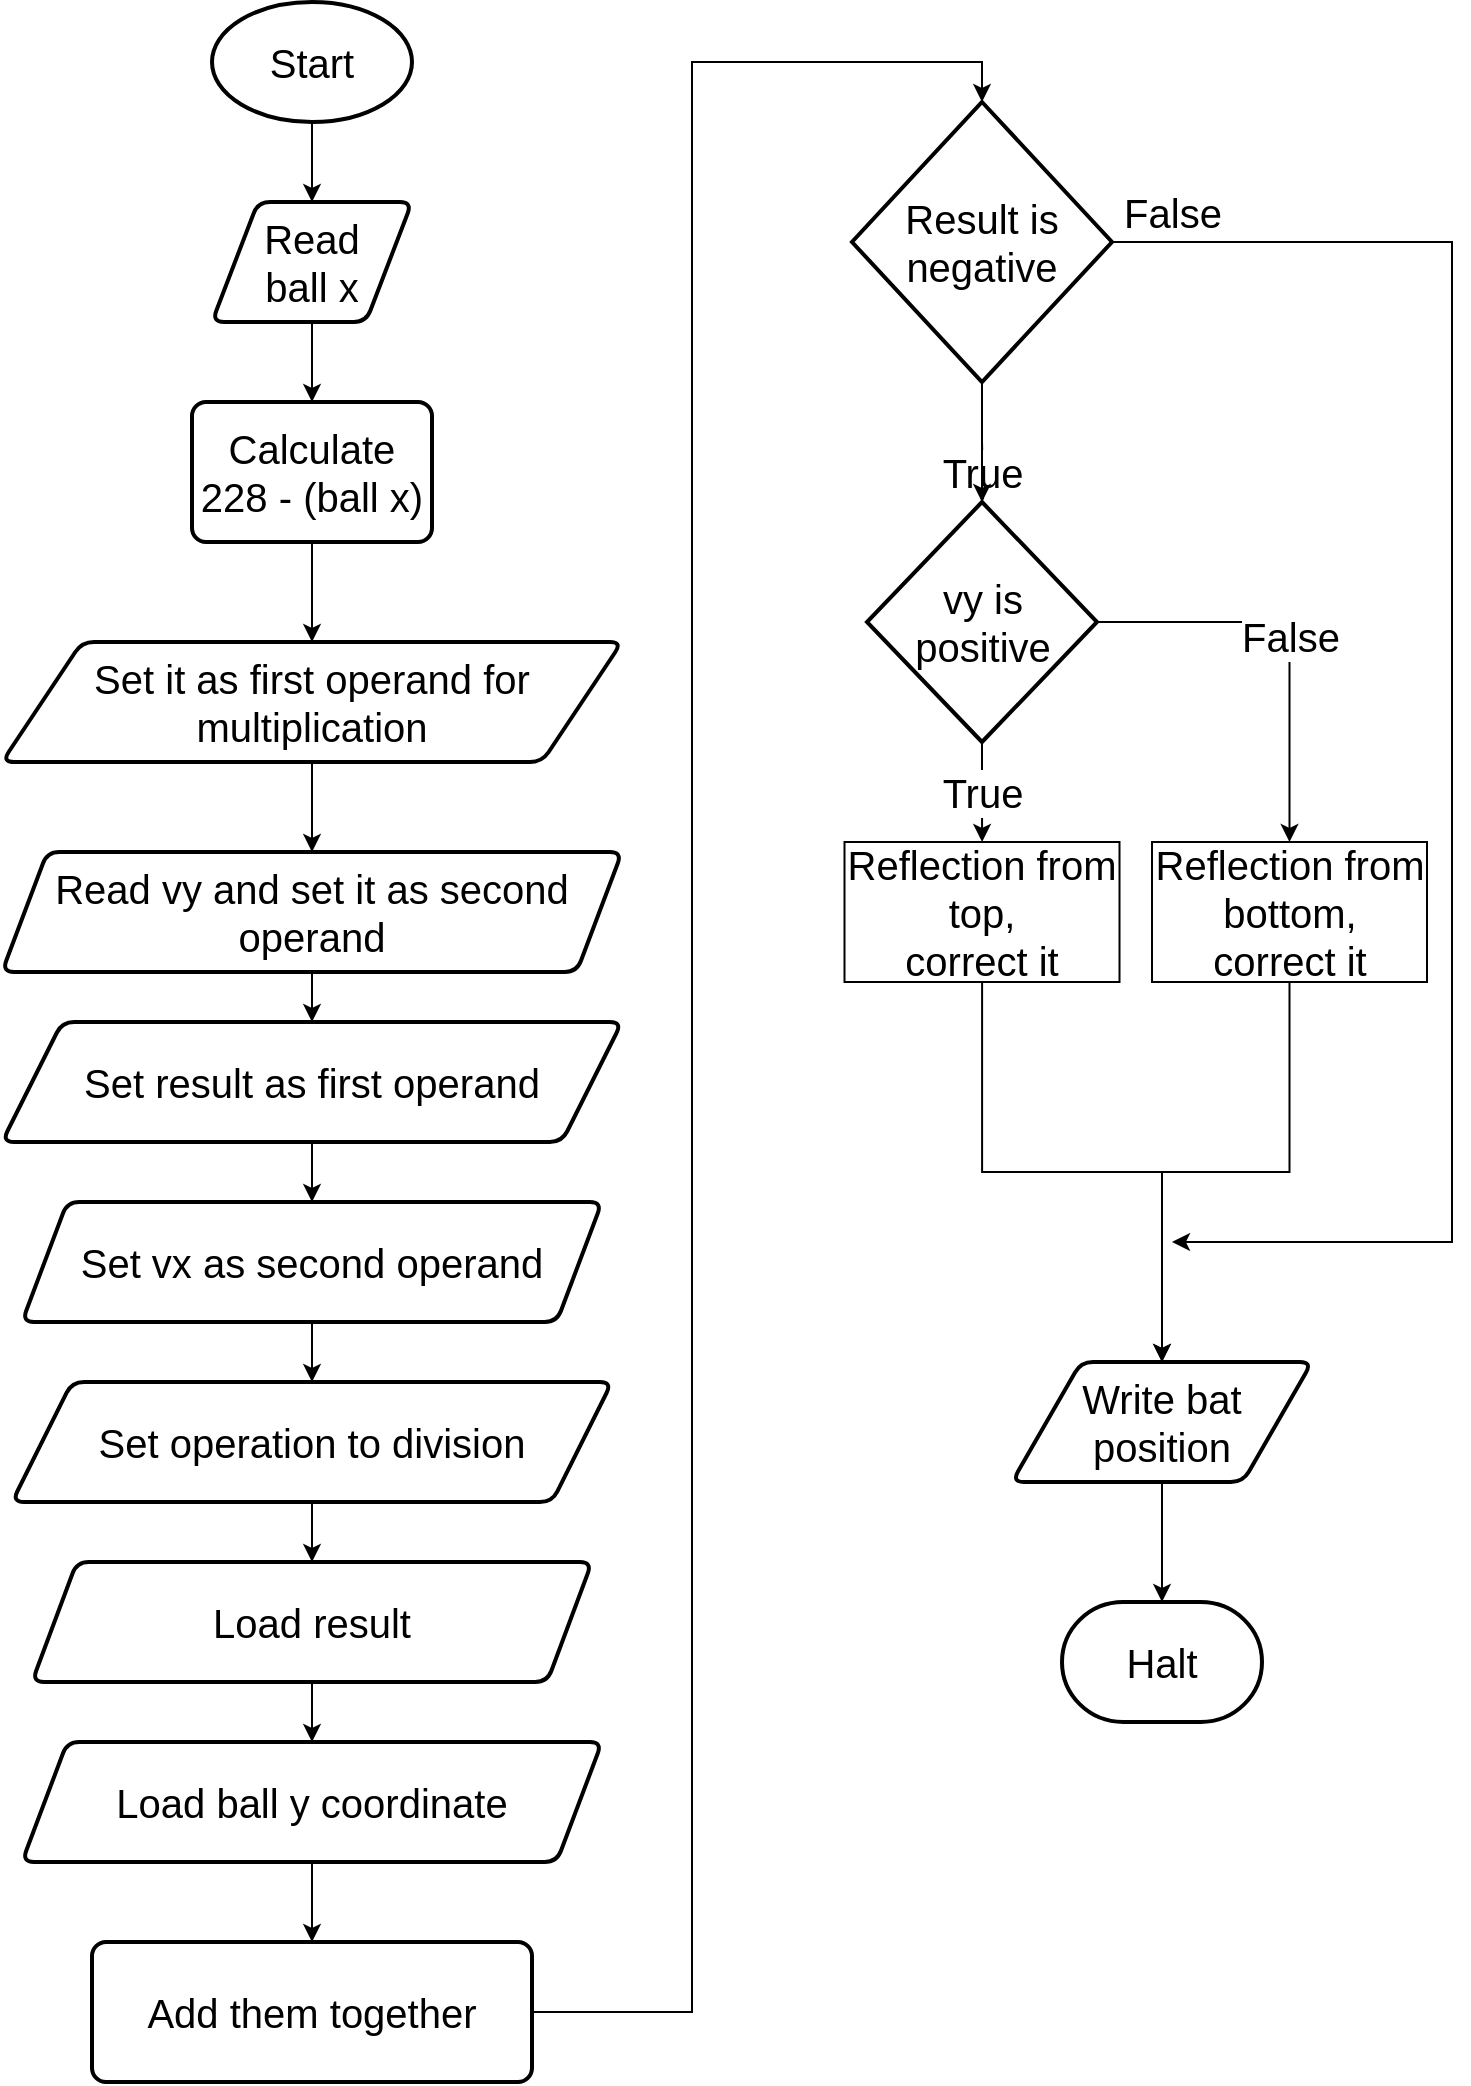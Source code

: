 <mxfile version="14.6.13" type="device"><diagram id="jWOkWpTsyGUgQyt_Cw0h" name="Page-1"><mxGraphModel dx="1422" dy="800" grid="1" gridSize="10" guides="1" tooltips="1" connect="1" arrows="1" fold="1" page="1" pageScale="1" pageWidth="850" pageHeight="1100" math="0" shadow="0"><root><mxCell id="0"/><mxCell id="1" parent="0"/><mxCell id="FrN3AkUbPKEe89WYiGyy-3" value="" style="edgeStyle=orthogonalEdgeStyle;rounded=0;orthogonalLoop=1;jettySize=auto;html=1;fontSize=20;" edge="1" parent="1" source="FrN3AkUbPKEe89WYiGyy-1" target="FrN3AkUbPKEe89WYiGyy-2"><mxGeometry relative="1" as="geometry"/></mxCell><mxCell id="FrN3AkUbPKEe89WYiGyy-1" value="Start" style="strokeWidth=2;html=1;shape=mxgraph.flowchart.start_1;whiteSpace=wrap;fontSize=20;" vertex="1" parent="1"><mxGeometry x="220" y="10" width="100" height="60" as="geometry"/></mxCell><mxCell id="FrN3AkUbPKEe89WYiGyy-7" value="" style="edgeStyle=orthogonalEdgeStyle;rounded=0;orthogonalLoop=1;jettySize=auto;html=1;fontSize=20;" edge="1" parent="1" source="FrN3AkUbPKEe89WYiGyy-2" target="FrN3AkUbPKEe89WYiGyy-4"><mxGeometry relative="1" as="geometry"/></mxCell><mxCell id="FrN3AkUbPKEe89WYiGyy-2" value="&lt;div&gt;Read&lt;/div&gt;&lt;div&gt;ball x&lt;br&gt;&lt;/div&gt;" style="shape=parallelogram;html=1;strokeWidth=2;perimeter=parallelogramPerimeter;whiteSpace=wrap;rounded=1;arcSize=12;size=0.23;fontSize=20;" vertex="1" parent="1"><mxGeometry x="220" y="110" width="100" height="60" as="geometry"/></mxCell><mxCell id="FrN3AkUbPKEe89WYiGyy-6" value="" style="edgeStyle=orthogonalEdgeStyle;rounded=0;orthogonalLoop=1;jettySize=auto;html=1;fontSize=20;" edge="1" parent="1" source="FrN3AkUbPKEe89WYiGyy-4" target="FrN3AkUbPKEe89WYiGyy-5"><mxGeometry relative="1" as="geometry"/></mxCell><mxCell id="FrN3AkUbPKEe89WYiGyy-4" value="&lt;div&gt;Calculate&lt;/div&gt;&lt;div&gt;228 - (ball x)&lt;br&gt;&lt;/div&gt;" style="rounded=1;whiteSpace=wrap;html=1;absoluteArcSize=1;arcSize=14;strokeWidth=2;fontSize=20;" vertex="1" parent="1"><mxGeometry x="210" y="210" width="120" height="70" as="geometry"/></mxCell><mxCell id="FrN3AkUbPKEe89WYiGyy-31" value="" style="edgeStyle=orthogonalEdgeStyle;rounded=0;orthogonalLoop=1;jettySize=auto;html=1;fontSize=20;" edge="1" parent="1" source="FrN3AkUbPKEe89WYiGyy-5" target="FrN3AkUbPKEe89WYiGyy-8"><mxGeometry relative="1" as="geometry"/></mxCell><mxCell id="FrN3AkUbPKEe89WYiGyy-5" value="Set it as first operand for multiplication" style="shape=parallelogram;html=1;strokeWidth=2;perimeter=parallelogramPerimeter;whiteSpace=wrap;rounded=1;arcSize=12;size=0.129;fontSize=20;" vertex="1" parent="1"><mxGeometry x="115" y="330" width="310" height="60" as="geometry"/></mxCell><mxCell id="FrN3AkUbPKEe89WYiGyy-33" style="edgeStyle=orthogonalEdgeStyle;rounded=0;orthogonalLoop=1;jettySize=auto;html=1;fontSize=20;" edge="1" parent="1" source="FrN3AkUbPKEe89WYiGyy-8" target="FrN3AkUbPKEe89WYiGyy-9"><mxGeometry relative="1" as="geometry"/></mxCell><mxCell id="FrN3AkUbPKEe89WYiGyy-8" value="Read vy and set it as second operand" style="shape=parallelogram;html=1;strokeWidth=2;perimeter=parallelogramPerimeter;whiteSpace=wrap;rounded=1;arcSize=12;size=0.073;fontSize=20;" vertex="1" parent="1"><mxGeometry x="115" y="435" width="310" height="60" as="geometry"/></mxCell><mxCell id="FrN3AkUbPKEe89WYiGyy-34" style="edgeStyle=orthogonalEdgeStyle;rounded=0;orthogonalLoop=1;jettySize=auto;html=1;entryX=0.5;entryY=0;entryDx=0;entryDy=0;fontSize=20;" edge="1" parent="1" source="FrN3AkUbPKEe89WYiGyy-9" target="FrN3AkUbPKEe89WYiGyy-10"><mxGeometry relative="1" as="geometry"/></mxCell><mxCell id="FrN3AkUbPKEe89WYiGyy-9" value="Set result as first operand" style="shape=parallelogram;html=1;strokeWidth=2;perimeter=parallelogramPerimeter;whiteSpace=wrap;rounded=1;arcSize=12;size=0.097;fontSize=20;" vertex="1" parent="1"><mxGeometry x="115" y="520" width="310" height="60" as="geometry"/></mxCell><mxCell id="FrN3AkUbPKEe89WYiGyy-35" style="edgeStyle=orthogonalEdgeStyle;rounded=0;orthogonalLoop=1;jettySize=auto;html=1;entryX=0.5;entryY=0;entryDx=0;entryDy=0;fontSize=20;" edge="1" parent="1" source="FrN3AkUbPKEe89WYiGyy-10" target="FrN3AkUbPKEe89WYiGyy-11"><mxGeometry relative="1" as="geometry"/></mxCell><mxCell id="FrN3AkUbPKEe89WYiGyy-10" value="Set vx as second operand" style="shape=parallelogram;html=1;strokeWidth=2;perimeter=parallelogramPerimeter;whiteSpace=wrap;rounded=1;arcSize=12;size=0.078;fontSize=20;" vertex="1" parent="1"><mxGeometry x="125" y="610" width="290" height="60" as="geometry"/></mxCell><mxCell id="FrN3AkUbPKEe89WYiGyy-36" style="edgeStyle=orthogonalEdgeStyle;rounded=0;orthogonalLoop=1;jettySize=auto;html=1;fontSize=20;" edge="1" parent="1" source="FrN3AkUbPKEe89WYiGyy-11" target="FrN3AkUbPKEe89WYiGyy-12"><mxGeometry relative="1" as="geometry"/></mxCell><mxCell id="FrN3AkUbPKEe89WYiGyy-11" value="Set operation to division" style="shape=parallelogram;html=1;strokeWidth=2;perimeter=parallelogramPerimeter;whiteSpace=wrap;rounded=1;arcSize=12;size=0.1;fontSize=20;" vertex="1" parent="1"><mxGeometry x="120" y="700" width="300" height="60" as="geometry"/></mxCell><mxCell id="FrN3AkUbPKEe89WYiGyy-37" style="edgeStyle=orthogonalEdgeStyle;rounded=0;orthogonalLoop=1;jettySize=auto;html=1;fontSize=20;" edge="1" parent="1" source="FrN3AkUbPKEe89WYiGyy-12" target="FrN3AkUbPKEe89WYiGyy-13"><mxGeometry relative="1" as="geometry"/></mxCell><mxCell id="FrN3AkUbPKEe89WYiGyy-12" value="Load result" style="shape=parallelogram;html=1;strokeWidth=2;perimeter=parallelogramPerimeter;whiteSpace=wrap;rounded=1;arcSize=12;size=0.08;fontSize=20;" vertex="1" parent="1"><mxGeometry x="130" y="790" width="280" height="60" as="geometry"/></mxCell><mxCell id="FrN3AkUbPKEe89WYiGyy-38" style="edgeStyle=orthogonalEdgeStyle;rounded=0;orthogonalLoop=1;jettySize=auto;html=1;entryX=0.5;entryY=0;entryDx=0;entryDy=0;fontSize=20;" edge="1" parent="1" source="FrN3AkUbPKEe89WYiGyy-13" target="FrN3AkUbPKEe89WYiGyy-14"><mxGeometry relative="1" as="geometry"/></mxCell><mxCell id="FrN3AkUbPKEe89WYiGyy-13" value="Load ball y coordinate" style="shape=parallelogram;html=1;strokeWidth=2;perimeter=parallelogramPerimeter;whiteSpace=wrap;rounded=1;arcSize=12;size=0.078;fontSize=20;" vertex="1" parent="1"><mxGeometry x="125" y="880" width="290" height="60" as="geometry"/></mxCell><mxCell id="FrN3AkUbPKEe89WYiGyy-16" style="edgeStyle=orthogonalEdgeStyle;rounded=0;orthogonalLoop=1;jettySize=auto;html=1;entryX=0.5;entryY=0;entryDx=0;entryDy=0;entryPerimeter=0;fontSize=20;" edge="1" parent="1" source="FrN3AkUbPKEe89WYiGyy-14" target="FrN3AkUbPKEe89WYiGyy-15"><mxGeometry relative="1" as="geometry"/></mxCell><mxCell id="FrN3AkUbPKEe89WYiGyy-14" value="Add them together" style="rounded=1;whiteSpace=wrap;html=1;absoluteArcSize=1;arcSize=14;strokeWidth=2;fontSize=20;" vertex="1" parent="1"><mxGeometry x="160" y="980" width="220" height="70" as="geometry"/></mxCell><mxCell id="FrN3AkUbPKEe89WYiGyy-20" value="True" style="edgeStyle=orthogonalEdgeStyle;rounded=0;orthogonalLoop=1;jettySize=auto;html=1;fontSize=20;" edge="1" parent="1" target="FrN3AkUbPKEe89WYiGyy-17"><mxGeometry relative="1" as="geometry"><mxPoint x="605" y="230" as="sourcePoint"/></mxGeometry></mxCell><mxCell id="FrN3AkUbPKEe89WYiGyy-28" style="edgeStyle=orthogonalEdgeStyle;rounded=0;orthogonalLoop=1;jettySize=auto;html=1;fontSize=20;" edge="1" parent="1" source="FrN3AkUbPKEe89WYiGyy-15"><mxGeometry relative="1" as="geometry"><mxPoint x="700" y="630" as="targetPoint"/><Array as="points"><mxPoint x="840" y="130"/></Array></mxGeometry></mxCell><mxCell id="FrN3AkUbPKEe89WYiGyy-30" style="edgeStyle=orthogonalEdgeStyle;rounded=0;orthogonalLoop=1;jettySize=auto;html=1;entryX=0.5;entryY=0;entryDx=0;entryDy=0;entryPerimeter=0;fontSize=20;" edge="1" parent="1" source="FrN3AkUbPKEe89WYiGyy-15" target="FrN3AkUbPKEe89WYiGyy-17"><mxGeometry relative="1" as="geometry"/></mxCell><mxCell id="FrN3AkUbPKEe89WYiGyy-15" value="Result is negative" style="strokeWidth=2;html=1;shape=mxgraph.flowchart.decision;whiteSpace=wrap;fontSize=20;" vertex="1" parent="1"><mxGeometry x="540" y="60" width="130" height="140" as="geometry"/></mxCell><mxCell id="FrN3AkUbPKEe89WYiGyy-19" value="True" style="edgeStyle=orthogonalEdgeStyle;rounded=0;orthogonalLoop=1;jettySize=auto;html=1;fontSize=20;" edge="1" parent="1" source="FrN3AkUbPKEe89WYiGyy-17" target="FrN3AkUbPKEe89WYiGyy-18"><mxGeometry relative="1" as="geometry"/></mxCell><mxCell id="FrN3AkUbPKEe89WYiGyy-23" value="False" style="edgeStyle=orthogonalEdgeStyle;rounded=0;orthogonalLoop=1;jettySize=auto;html=1;fontSize=20;" edge="1" parent="1" source="FrN3AkUbPKEe89WYiGyy-17" target="FrN3AkUbPKEe89WYiGyy-22"><mxGeometry relative="1" as="geometry"/></mxCell><mxCell id="FrN3AkUbPKEe89WYiGyy-17" value="&lt;div&gt;vy is&lt;/div&gt;&lt;div&gt; positive&lt;/div&gt;" style="strokeWidth=2;html=1;shape=mxgraph.flowchart.decision;whiteSpace=wrap;fontSize=20;" vertex="1" parent="1"><mxGeometry x="547.5" y="260" width="115" height="120" as="geometry"/></mxCell><mxCell id="FrN3AkUbPKEe89WYiGyy-25" style="edgeStyle=orthogonalEdgeStyle;rounded=0;orthogonalLoop=1;jettySize=auto;html=1;fontSize=20;" edge="1" parent="1" source="FrN3AkUbPKEe89WYiGyy-18" target="FrN3AkUbPKEe89WYiGyy-24"><mxGeometry relative="1" as="geometry"/></mxCell><mxCell id="FrN3AkUbPKEe89WYiGyy-18" value="&lt;div&gt;Reflection from top,&lt;/div&gt;&lt;div&gt;correct it&lt;br&gt;&lt;/div&gt;" style="rounded=0;whiteSpace=wrap;html=1;fontSize=20;" vertex="1" parent="1"><mxGeometry x="536.25" y="430" width="137.5" height="70" as="geometry"/></mxCell><mxCell id="FrN3AkUbPKEe89WYiGyy-26" style="edgeStyle=orthogonalEdgeStyle;rounded=0;orthogonalLoop=1;jettySize=auto;html=1;entryX=0.5;entryY=0;entryDx=0;entryDy=0;fontSize=20;" edge="1" parent="1" source="FrN3AkUbPKEe89WYiGyy-22" target="FrN3AkUbPKEe89WYiGyy-24"><mxGeometry relative="1" as="geometry"/></mxCell><mxCell id="FrN3AkUbPKEe89WYiGyy-22" value="&lt;div&gt;Reflection from bottom,&lt;/div&gt;&lt;div&gt;correct it&lt;br&gt;&lt;/div&gt;" style="rounded=0;whiteSpace=wrap;html=1;fontSize=20;" vertex="1" parent="1"><mxGeometry x="690" y="430" width="137.5" height="70" as="geometry"/></mxCell><mxCell id="FrN3AkUbPKEe89WYiGyy-40" style="edgeStyle=orthogonalEdgeStyle;rounded=0;orthogonalLoop=1;jettySize=auto;html=1;entryX=0.5;entryY=0;entryDx=0;entryDy=0;entryPerimeter=0;fontSize=20;" edge="1" parent="1" source="FrN3AkUbPKEe89WYiGyy-24" target="FrN3AkUbPKEe89WYiGyy-39"><mxGeometry relative="1" as="geometry"/></mxCell><mxCell id="FrN3AkUbPKEe89WYiGyy-24" value="Write bat position" style="shape=parallelogram;html=1;strokeWidth=2;perimeter=parallelogramPerimeter;whiteSpace=wrap;rounded=1;arcSize=12;size=0.23;fontSize=20;" vertex="1" parent="1"><mxGeometry x="620" y="690" width="150" height="60" as="geometry"/></mxCell><mxCell id="FrN3AkUbPKEe89WYiGyy-29" value="False" style="text;html=1;align=center;verticalAlign=middle;resizable=0;points=[];autosize=1;strokeColor=none;fontSize=20;" vertex="1" parent="1"><mxGeometry x="670" y="100" width="60" height="30" as="geometry"/></mxCell><mxCell id="FrN3AkUbPKEe89WYiGyy-39" value="Halt" style="strokeWidth=2;html=1;shape=mxgraph.flowchart.terminator;whiteSpace=wrap;fontSize=20;" vertex="1" parent="1"><mxGeometry x="645" y="810" width="100" height="60" as="geometry"/></mxCell></root></mxGraphModel></diagram></mxfile>